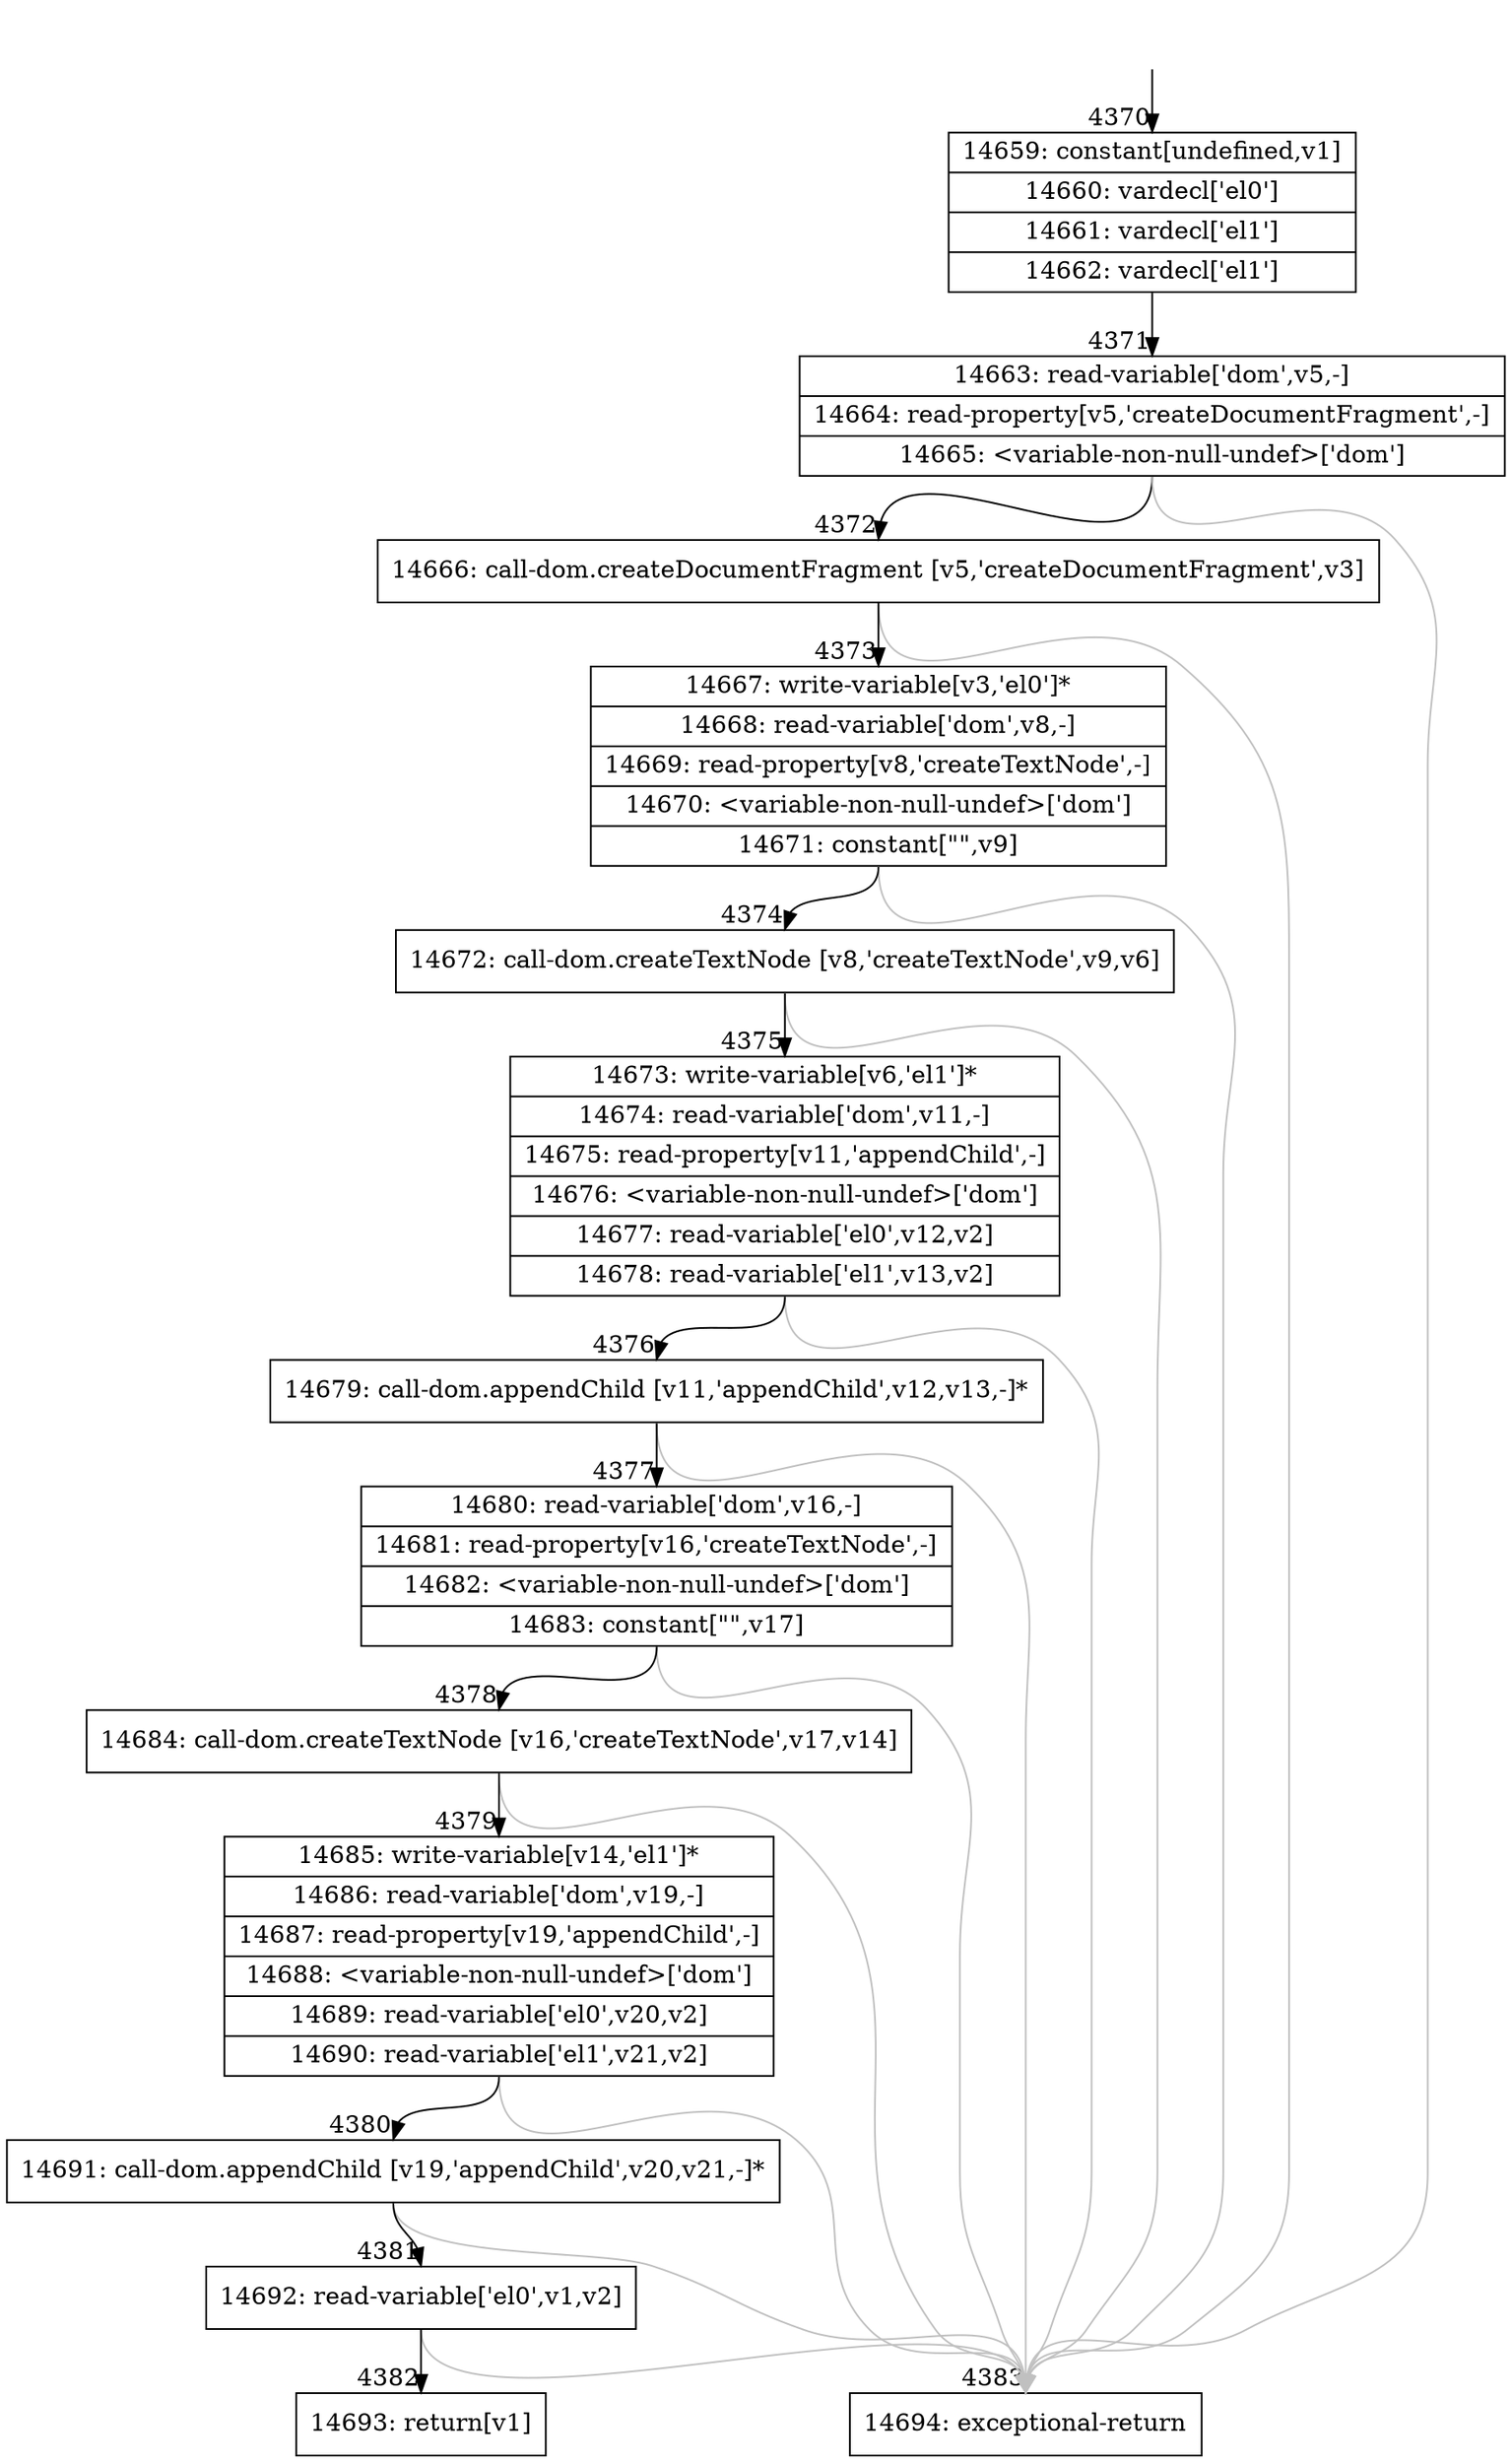 digraph {
rankdir="TD"
BB_entry356[shape=none,label=""];
BB_entry356 -> BB4370 [tailport=s, headport=n, headlabel="    4370"]
BB4370 [shape=record label="{14659: constant[undefined,v1]|14660: vardecl['el0']|14661: vardecl['el1']|14662: vardecl['el1']}" ] 
BB4370 -> BB4371 [tailport=s, headport=n, headlabel="      4371"]
BB4371 [shape=record label="{14663: read-variable['dom',v5,-]|14664: read-property[v5,'createDocumentFragment',-]|14665: \<variable-non-null-undef\>['dom']}" ] 
BB4371 -> BB4372 [tailport=s, headport=n, headlabel="      4372"]
BB4371 -> BB4383 [tailport=s, headport=n, color=gray, headlabel="      4383"]
BB4372 [shape=record label="{14666: call-dom.createDocumentFragment [v5,'createDocumentFragment',v3]}" ] 
BB4372 -> BB4373 [tailport=s, headport=n, headlabel="      4373"]
BB4372 -> BB4383 [tailport=s, headport=n, color=gray]
BB4373 [shape=record label="{14667: write-variable[v3,'el0']*|14668: read-variable['dom',v8,-]|14669: read-property[v8,'createTextNode',-]|14670: \<variable-non-null-undef\>['dom']|14671: constant[\"\",v9]}" ] 
BB4373 -> BB4374 [tailport=s, headport=n, headlabel="      4374"]
BB4373 -> BB4383 [tailport=s, headport=n, color=gray]
BB4374 [shape=record label="{14672: call-dom.createTextNode [v8,'createTextNode',v9,v6]}" ] 
BB4374 -> BB4375 [tailport=s, headport=n, headlabel="      4375"]
BB4374 -> BB4383 [tailport=s, headport=n, color=gray]
BB4375 [shape=record label="{14673: write-variable[v6,'el1']*|14674: read-variable['dom',v11,-]|14675: read-property[v11,'appendChild',-]|14676: \<variable-non-null-undef\>['dom']|14677: read-variable['el0',v12,v2]|14678: read-variable['el1',v13,v2]}" ] 
BB4375 -> BB4376 [tailport=s, headport=n, headlabel="      4376"]
BB4375 -> BB4383 [tailport=s, headport=n, color=gray]
BB4376 [shape=record label="{14679: call-dom.appendChild [v11,'appendChild',v12,v13,-]*}" ] 
BB4376 -> BB4377 [tailport=s, headport=n, headlabel="      4377"]
BB4376 -> BB4383 [tailport=s, headport=n, color=gray]
BB4377 [shape=record label="{14680: read-variable['dom',v16,-]|14681: read-property[v16,'createTextNode',-]|14682: \<variable-non-null-undef\>['dom']|14683: constant[\"\",v17]}" ] 
BB4377 -> BB4378 [tailport=s, headport=n, headlabel="      4378"]
BB4377 -> BB4383 [tailport=s, headport=n, color=gray]
BB4378 [shape=record label="{14684: call-dom.createTextNode [v16,'createTextNode',v17,v14]}" ] 
BB4378 -> BB4379 [tailport=s, headport=n, headlabel="      4379"]
BB4378 -> BB4383 [tailport=s, headport=n, color=gray]
BB4379 [shape=record label="{14685: write-variable[v14,'el1']*|14686: read-variable['dom',v19,-]|14687: read-property[v19,'appendChild',-]|14688: \<variable-non-null-undef\>['dom']|14689: read-variable['el0',v20,v2]|14690: read-variable['el1',v21,v2]}" ] 
BB4379 -> BB4380 [tailport=s, headport=n, headlabel="      4380"]
BB4379 -> BB4383 [tailport=s, headport=n, color=gray]
BB4380 [shape=record label="{14691: call-dom.appendChild [v19,'appendChild',v20,v21,-]*}" ] 
BB4380 -> BB4381 [tailport=s, headport=n, headlabel="      4381"]
BB4380 -> BB4383 [tailport=s, headport=n, color=gray]
BB4381 [shape=record label="{14692: read-variable['el0',v1,v2]}" ] 
BB4381 -> BB4382 [tailport=s, headport=n, headlabel="      4382"]
BB4381 -> BB4383 [tailport=s, headport=n, color=gray]
BB4382 [shape=record label="{14693: return[v1]}" ] 
BB4383 [shape=record label="{14694: exceptional-return}" ] 
//#$~ 8346
}
